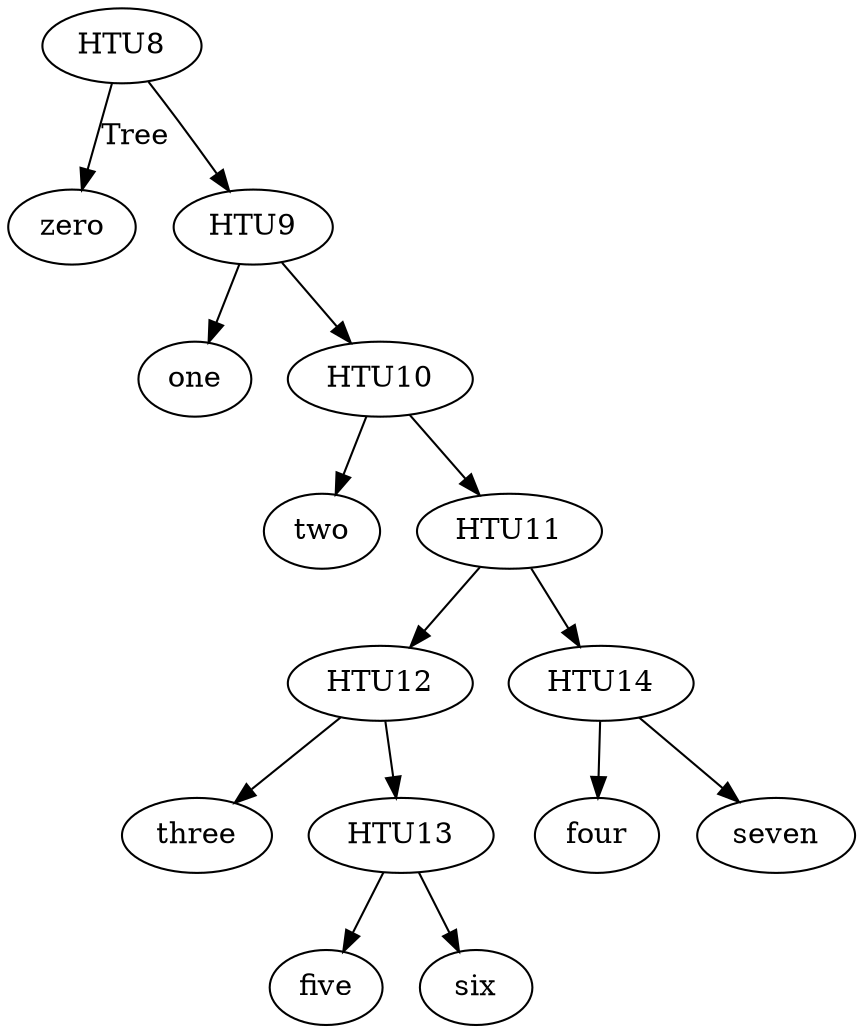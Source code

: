 digraph {
    0 [label=zero];
    1 [label=one];
    2 [label=two];
    3 [label=three];
    4 [label=four];
    5 [label=five];
    6 [label=six];
    7 [label=seven];
    8 [label=HTU8];
    9 [label=HTU9];
    10 [label=HTU10];
    11 [label=HTU11];
    12 [label=HTU12];
    13 [label=HTU13];
    14 [label=HTU14];
    8 -> 0 [label=Tree];
 	8 -> 9 ;
 	9 -> 1 ;
 	9 -> 10 ;
 	10 -> 2 ;
 	10-> 11 ;
 	11 -> 12 ;
 	11 -> 14 ;
 	12 -> 3 ;
 	12 -> 13 ;
 	13 -> 5 ;
 	13 -> 6 ;
 	14 -> 4 ;
 	14 -> 7 ; 
}